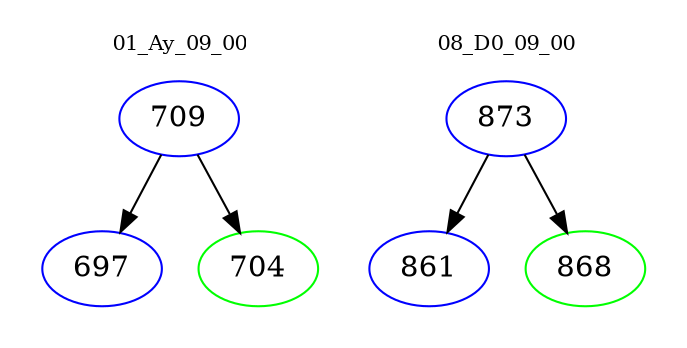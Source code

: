 digraph{
subgraph cluster_0 {
color = white
label = "01_Ay_09_00";
fontsize=10;
T0_709 [label="709", color="blue"]
T0_709 -> T0_697 [color="black"]
T0_697 [label="697", color="blue"]
T0_709 -> T0_704 [color="black"]
T0_704 [label="704", color="green"]
}
subgraph cluster_1 {
color = white
label = "08_D0_09_00";
fontsize=10;
T1_873 [label="873", color="blue"]
T1_873 -> T1_861 [color="black"]
T1_861 [label="861", color="blue"]
T1_873 -> T1_868 [color="black"]
T1_868 [label="868", color="green"]
}
}
